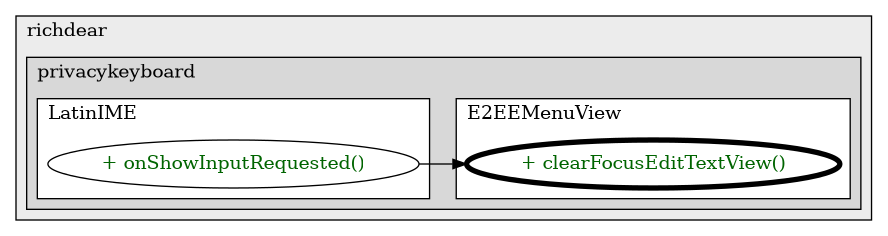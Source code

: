 @startuml

/' diagram meta data start
config=CallConfiguration;
{
  "rootMethod": "com.richdear.privacykeyboard.inputmethod.latin.e2ee.E2EEMenuView#clearFocusEditTextView()",
  "projectClassification": {
    "searchMode": "OpenProject", // OpenProject, AllProjects
    "includedProjects": "",
    "pathEndKeywords": "*.impl",
    "isClientPath": "",
    "isClientName": "",
    "isTestPath": "",
    "isTestName": "",
    "isMappingPath": "",
    "isMappingName": "",
    "isDataAccessPath": "",
    "isDataAccessName": "",
    "isDataStructurePath": "",
    "isDataStructureName": "",
    "isInterfaceStructuresPath": "",
    "isInterfaceStructuresName": "",
    "isEntryPointPath": "",
    "isEntryPointName": "",
    "treatFinalFieldsAsMandatory": false
  },
  "graphRestriction": {
    "classPackageExcludeFilter": "",
    "classPackageIncludeFilter": "",
    "classNameExcludeFilter": "",
    "classNameIncludeFilter": "",
    "methodNameExcludeFilter": "",
    "methodNameIncludeFilter": "",
    "removeByInheritance": "", // inheritance/annotation based filtering is done in a second step
    "removeByAnnotation": "",
    "removeByClassPackage": "", // cleanup the graph after inheritance/annotation based filtering is done
    "removeByClassName": "",
    "cutMappings": false,
    "cutEnum": true,
    "cutTests": true,
    "cutClient": true,
    "cutDataAccess": true,
    "cutInterfaceStructures": true,
    "cutDataStructures": true,
    "cutGetterAndSetter": true,
    "cutConstructors": true
  },
  "graphTraversal": {
    "forwardDepth": 3,
    "backwardDepth": 3,
    "classPackageExcludeFilter": "",
    "classPackageIncludeFilter": "",
    "classNameExcludeFilter": "",
    "classNameIncludeFilter": "",
    "methodNameExcludeFilter": "",
    "methodNameIncludeFilter": "",
    "hideMappings": false,
    "hideDataStructures": false,
    "hidePrivateMethods": true,
    "hideInterfaceCalls": true, // indirection: implementation -> interface (is hidden) -> implementation
    "onlyShowApplicationEntryPoints": false, // root node is included
    "useMethodCallsForStructureDiagram": "ForwardOnly" // ForwardOnly, BothDirections, No
  },
  "details": {
    "aggregation": "GroupByClass", // ByClass, GroupByClass, None
    "showMethodParametersTypes": false,
    "showMethodParametersNames": false,
    "showMethodReturnType": false,
    "showPackageLevels": 2,
    "showCallOrder": false,
    "edgeMode": "MethodsOnly", // TypesOnly, MethodsOnly, TypesAndMethods, MethodsAndDirectTypeUsage
    "showDetailedClassStructure": false
  },
  "rootClass": "com.richdear.privacykeyboard.inputmethod.latin.e2ee.E2EEMenuView",
  "extensionCallbackMethod": "" // qualified.class.name#methodName - signature: public static String method(String)
}
diagram meta data end '/



digraph g {
    rankdir="LR"
    splines=polyline
    

'nodes 
subgraph cluster_1551067314 { 
   	label=richdear
	labeljust=l
	fillcolor="#ececec"
	style=filled
   
   subgraph cluster_1287280433 { 
   	label=privacykeyboard
	labeljust=l
	fillcolor="#d8d8d8"
	style=filled
   
   subgraph cluster_115521613 { 
   	label=E2EEMenuView
	labeljust=l
	fillcolor=white
	style=filled
   
   E2EEMenuView1648205996XXXclearFocusEditTextView0[
	label="+ clearFocusEditTextView()"
	style=filled
	fillcolor=white
	tooltip="E2EEMenuView

null"
	penwidth=4
	fontcolor=darkgreen
];
} 

subgraph cluster_2133923228 { 
   	label=LatinIME
	labeljust=l
	fillcolor=white
	style=filled
   
   LatinIME1270398895XXXonShowInputRequested1328349477[
	label="+ onShowInputRequested()"
	style=filled
	fillcolor=white
	tooltip="LatinIME

null"
	fontcolor=darkgreen
];
} 
} 
} 

'edges    
LatinIME1270398895XXXonShowInputRequested1328349477 -> E2EEMenuView1648205996XXXclearFocusEditTextView0;
    
}
@enduml